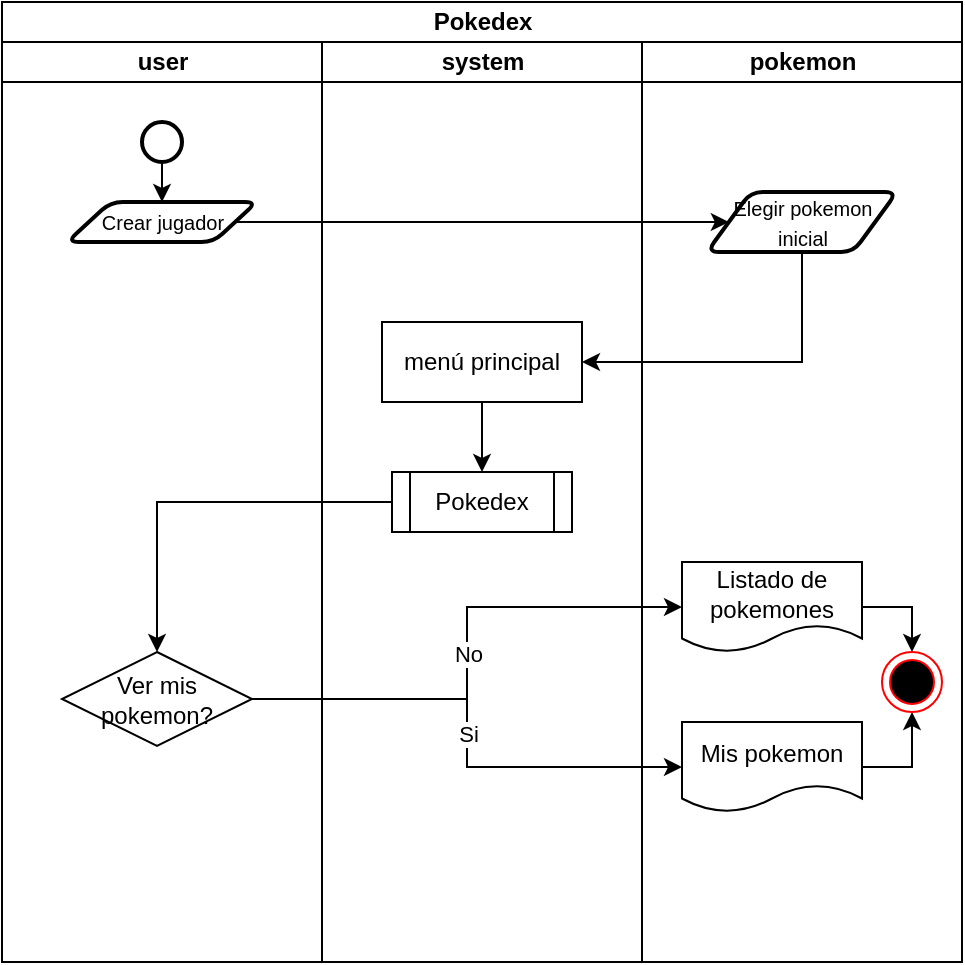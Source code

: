 <mxfile version="21.6.5" type="device">
  <diagram name="Página-1" id="MuBH8wLhvvqqVK1Bwo2C">
    <mxGraphModel dx="1038" dy="608" grid="1" gridSize="10" guides="1" tooltips="1" connect="1" arrows="1" fold="1" page="1" pageScale="1" pageWidth="850" pageHeight="1100" math="0" shadow="0">
      <root>
        <mxCell id="0" />
        <mxCell id="1" parent="0" />
        <mxCell id="7Lu6kwWlvsS2cTSLwSKm-2" value="Pokedex" style="swimlane;childLayout=stackLayout;resizeParent=1;resizeParentMax=0;startSize=20;html=1;" parent="1" vertex="1">
          <mxGeometry x="240" y="80" width="480" height="480" as="geometry" />
        </mxCell>
        <mxCell id="7Lu6kwWlvsS2cTSLwSKm-3" value="user" style="swimlane;startSize=20;html=1;" parent="7Lu6kwWlvsS2cTSLwSKm-2" vertex="1">
          <mxGeometry y="20" width="160" height="460" as="geometry" />
        </mxCell>
        <mxCell id="7Lu6kwWlvsS2cTSLwSKm-9" style="edgeStyle=orthogonalEdgeStyle;rounded=0;orthogonalLoop=1;jettySize=auto;html=1;entryX=0.5;entryY=0;entryDx=0;entryDy=0;" parent="7Lu6kwWlvsS2cTSLwSKm-3" source="7Lu6kwWlvsS2cTSLwSKm-6" target="7Lu6kwWlvsS2cTSLwSKm-8" edge="1">
          <mxGeometry relative="1" as="geometry" />
        </mxCell>
        <mxCell id="7Lu6kwWlvsS2cTSLwSKm-6" value="" style="strokeWidth=2;html=1;shape=mxgraph.flowchart.start_2;whiteSpace=wrap;" parent="7Lu6kwWlvsS2cTSLwSKm-3" vertex="1">
          <mxGeometry x="70" y="40" width="20" height="20" as="geometry" />
        </mxCell>
        <mxCell id="7Lu6kwWlvsS2cTSLwSKm-8" value="&lt;font style=&quot;font-size: 10px;&quot;&gt;Crear jugador&lt;/font&gt;" style="shape=parallelogram;html=1;strokeWidth=2;perimeter=parallelogramPerimeter;whiteSpace=wrap;rounded=1;arcSize=12;size=0.23;" parent="7Lu6kwWlvsS2cTSLwSKm-3" vertex="1">
          <mxGeometry x="32.5" y="80" width="95" height="20" as="geometry" />
        </mxCell>
        <mxCell id="3Cl8PlikMsCfWVtV2fMi-10" value="Ver mis pokemon?" style="rhombus;whiteSpace=wrap;html=1;" vertex="1" parent="7Lu6kwWlvsS2cTSLwSKm-3">
          <mxGeometry x="30" y="305" width="95" height="47" as="geometry" />
        </mxCell>
        <mxCell id="7Lu6kwWlvsS2cTSLwSKm-4" value="system" style="swimlane;startSize=20;html=1;" parent="7Lu6kwWlvsS2cTSLwSKm-2" vertex="1">
          <mxGeometry x="160" y="20" width="160" height="460" as="geometry" />
        </mxCell>
        <mxCell id="3Cl8PlikMsCfWVtV2fMi-5" style="edgeStyle=orthogonalEdgeStyle;rounded=0;orthogonalLoop=1;jettySize=auto;html=1;" edge="1" parent="7Lu6kwWlvsS2cTSLwSKm-4" source="3Cl8PlikMsCfWVtV2fMi-2" target="3Cl8PlikMsCfWVtV2fMi-4">
          <mxGeometry relative="1" as="geometry" />
        </mxCell>
        <mxCell id="3Cl8PlikMsCfWVtV2fMi-2" value="menú principal" style="rounded=0;whiteSpace=wrap;html=1;" vertex="1" parent="7Lu6kwWlvsS2cTSLwSKm-4">
          <mxGeometry x="30" y="140" width="100" height="40" as="geometry" />
        </mxCell>
        <mxCell id="3Cl8PlikMsCfWVtV2fMi-4" value="Pokedex" style="shape=process;whiteSpace=wrap;html=1;backgroundOutline=1;" vertex="1" parent="7Lu6kwWlvsS2cTSLwSKm-4">
          <mxGeometry x="35" y="215" width="90" height="30" as="geometry" />
        </mxCell>
        <mxCell id="7Lu6kwWlvsS2cTSLwSKm-5" value="pokemon" style="swimlane;startSize=20;html=1;" parent="7Lu6kwWlvsS2cTSLwSKm-2" vertex="1">
          <mxGeometry x="320" y="20" width="160" height="460" as="geometry" />
        </mxCell>
        <mxCell id="7Lu6kwWlvsS2cTSLwSKm-12" value="&lt;font style=&quot;font-size: 10px;&quot;&gt;Elegir pokemon inicial&lt;/font&gt;" style="shape=parallelogram;html=1;strokeWidth=2;perimeter=parallelogramPerimeter;whiteSpace=wrap;rounded=1;arcSize=12;size=0.23;" parent="7Lu6kwWlvsS2cTSLwSKm-5" vertex="1">
          <mxGeometry x="32.5" y="75" width="95" height="30" as="geometry" />
        </mxCell>
        <mxCell id="3Cl8PlikMsCfWVtV2fMi-17" style="edgeStyle=orthogonalEdgeStyle;rounded=0;orthogonalLoop=1;jettySize=auto;html=1;" edge="1" parent="7Lu6kwWlvsS2cTSLwSKm-5" source="3Cl8PlikMsCfWVtV2fMi-12" target="3Cl8PlikMsCfWVtV2fMi-16">
          <mxGeometry relative="1" as="geometry" />
        </mxCell>
        <mxCell id="3Cl8PlikMsCfWVtV2fMi-21" style="edgeStyle=orthogonalEdgeStyle;rounded=0;orthogonalLoop=1;jettySize=auto;html=1;entryX=0.5;entryY=0;entryDx=0;entryDy=0;" edge="1" parent="7Lu6kwWlvsS2cTSLwSKm-5" source="3Cl8PlikMsCfWVtV2fMi-6" target="3Cl8PlikMsCfWVtV2fMi-16">
          <mxGeometry relative="1" as="geometry" />
        </mxCell>
        <mxCell id="3Cl8PlikMsCfWVtV2fMi-6" value="Listado de pokemones" style="shape=document;whiteSpace=wrap;html=1;boundedLbl=1;" vertex="1" parent="7Lu6kwWlvsS2cTSLwSKm-5">
          <mxGeometry x="20" y="260" width="90" height="45" as="geometry" />
        </mxCell>
        <mxCell id="3Cl8PlikMsCfWVtV2fMi-16" value="" style="ellipse;html=1;shape=endState;fillColor=#000000;strokeColor=#ff0000;" vertex="1" parent="7Lu6kwWlvsS2cTSLwSKm-5">
          <mxGeometry x="120" y="305" width="30" height="30" as="geometry" />
        </mxCell>
        <mxCell id="3Cl8PlikMsCfWVtV2fMi-12" value="Mis pokemon" style="shape=document;whiteSpace=wrap;html=1;boundedLbl=1;" vertex="1" parent="7Lu6kwWlvsS2cTSLwSKm-5">
          <mxGeometry x="20" y="340" width="90" height="45" as="geometry" />
        </mxCell>
        <mxCell id="3Cl8PlikMsCfWVtV2fMi-1" style="edgeStyle=orthogonalEdgeStyle;rounded=0;orthogonalLoop=1;jettySize=auto;html=1;" edge="1" parent="7Lu6kwWlvsS2cTSLwSKm-2" source="7Lu6kwWlvsS2cTSLwSKm-8" target="7Lu6kwWlvsS2cTSLwSKm-12">
          <mxGeometry relative="1" as="geometry" />
        </mxCell>
        <mxCell id="3Cl8PlikMsCfWVtV2fMi-3" style="edgeStyle=orthogonalEdgeStyle;rounded=0;orthogonalLoop=1;jettySize=auto;html=1;" edge="1" parent="7Lu6kwWlvsS2cTSLwSKm-2" source="7Lu6kwWlvsS2cTSLwSKm-12" target="3Cl8PlikMsCfWVtV2fMi-2">
          <mxGeometry relative="1" as="geometry">
            <Array as="points">
              <mxPoint x="400" y="180" />
            </Array>
          </mxGeometry>
        </mxCell>
        <mxCell id="3Cl8PlikMsCfWVtV2fMi-11" style="edgeStyle=orthogonalEdgeStyle;rounded=0;orthogonalLoop=1;jettySize=auto;html=1;" edge="1" parent="7Lu6kwWlvsS2cTSLwSKm-2" source="3Cl8PlikMsCfWVtV2fMi-4" target="3Cl8PlikMsCfWVtV2fMi-10">
          <mxGeometry relative="1" as="geometry" />
        </mxCell>
        <mxCell id="3Cl8PlikMsCfWVtV2fMi-13" value="No" style="edgeStyle=orthogonalEdgeStyle;rounded=0;orthogonalLoop=1;jettySize=auto;html=1;" edge="1" parent="7Lu6kwWlvsS2cTSLwSKm-2" source="3Cl8PlikMsCfWVtV2fMi-10" target="3Cl8PlikMsCfWVtV2fMi-6">
          <mxGeometry relative="1" as="geometry" />
        </mxCell>
        <mxCell id="3Cl8PlikMsCfWVtV2fMi-15" value="Si" style="edgeStyle=orthogonalEdgeStyle;rounded=0;orthogonalLoop=1;jettySize=auto;html=1;" edge="1" parent="7Lu6kwWlvsS2cTSLwSKm-2" source="3Cl8PlikMsCfWVtV2fMi-10" target="3Cl8PlikMsCfWVtV2fMi-12">
          <mxGeometry relative="1" as="geometry" />
        </mxCell>
      </root>
    </mxGraphModel>
  </diagram>
</mxfile>
